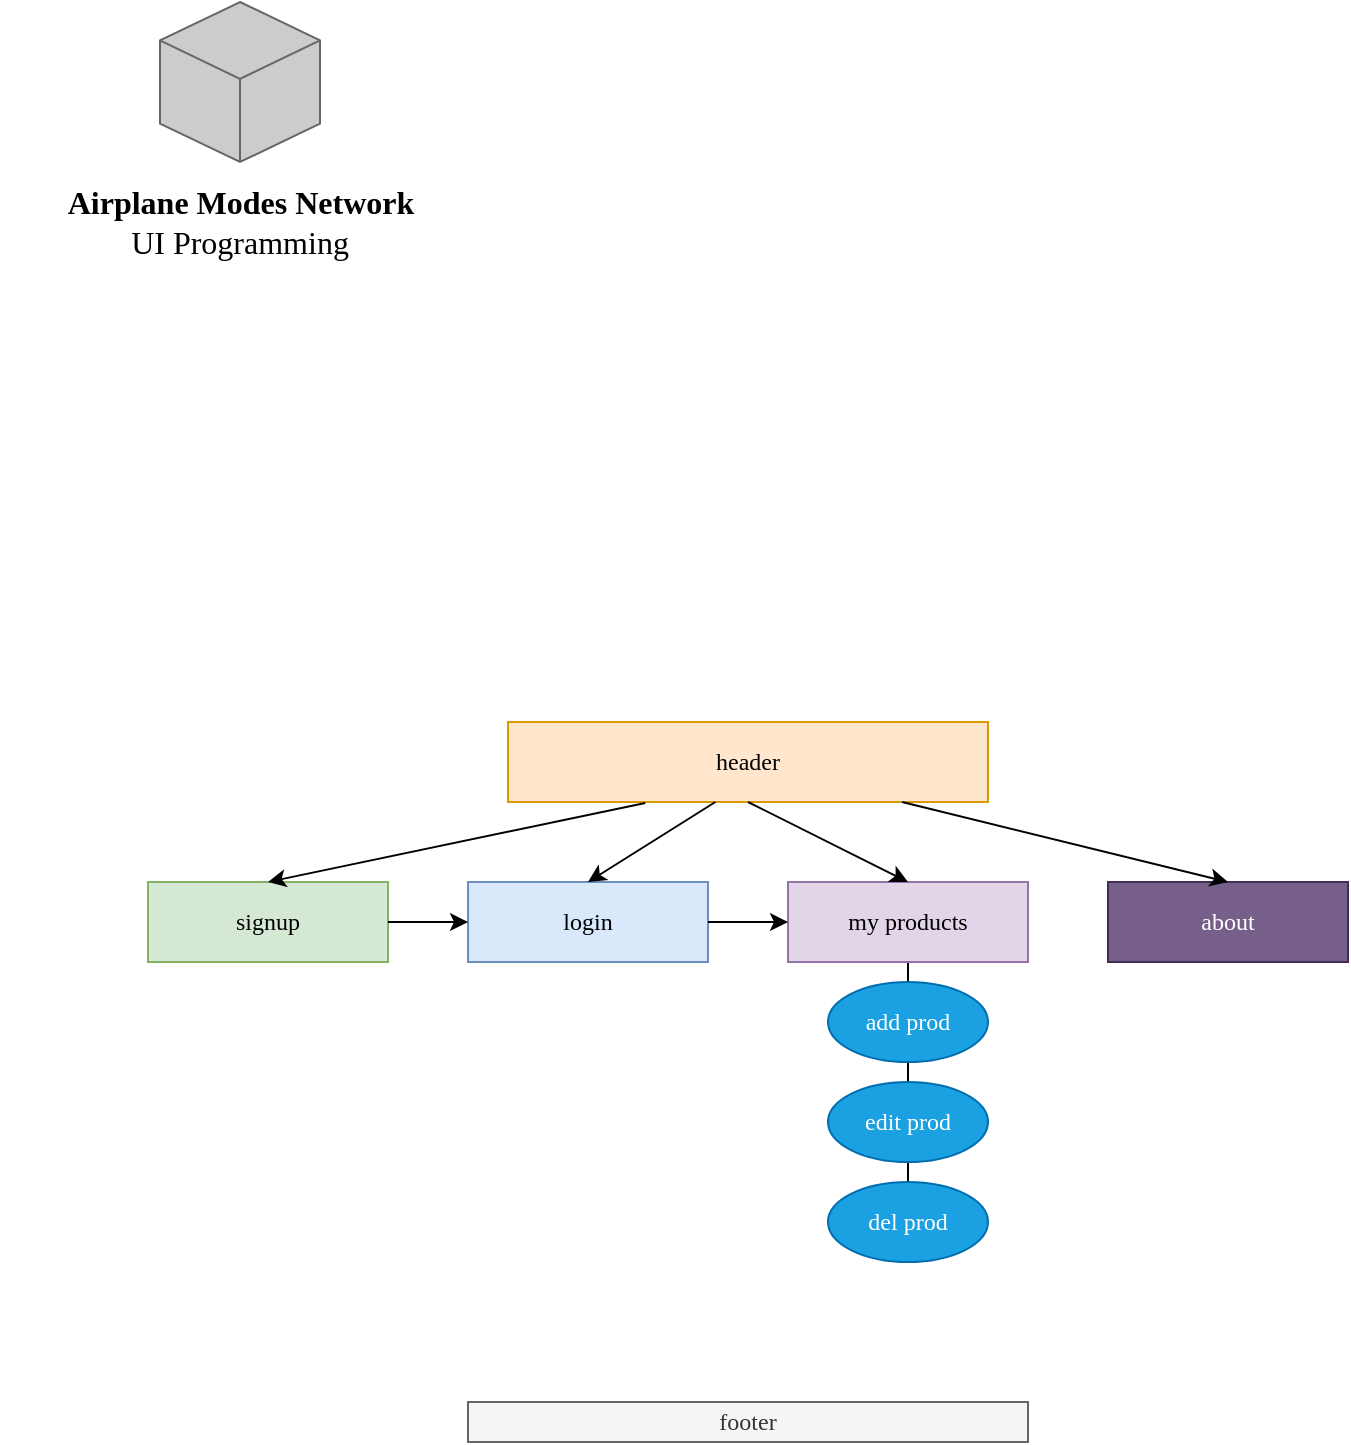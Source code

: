 <mxfile version="14.6.13" type="device"><diagram id="bVmHagoc_tDd0CF5SNT2" name="Page-1"><mxGraphModel dx="946" dy="634" grid="1" gridSize="10" guides="1" tooltips="1" connect="1" arrows="1" fold="1" page="1" pageScale="1" pageWidth="827" pageHeight="1169" math="0" shadow="0"><root><mxCell id="0"/><mxCell id="1" parent="0"/><mxCell id="C7AKGcM_3l_VxVjZ_Cte-17" value="" style="endArrow=none;html=1;strokeWidth=1;exitX=0.5;exitY=1;exitDx=0;exitDy=0;entryX=0.5;entryY=1;entryDx=0;entryDy=0;rounded=0;fontFamily=Ubuntu;fontSource=https%3A%2F%2Ffonts.googleapis.com%2Fcss%3Ffamily%3DUbuntu;" parent="1" source="C7AKGcM_3l_VxVjZ_Cte-15" target="C7AKGcM_3l_VxVjZ_Cte-12" edge="1"><mxGeometry width="50" height="50" relative="1" as="geometry"><mxPoint x="324" y="540" as="sourcePoint"/><mxPoint x="486" y="564" as="targetPoint"/><Array as="points"/></mxGeometry></mxCell><mxCell id="C7AKGcM_3l_VxVjZ_Cte-1" value="header" style="rounded=0;whiteSpace=wrap;html=1;fillColor=#ffe6cc;strokeColor=#d79b00;fontFamily=Ubuntu;fontSource=https%3A%2F%2Ffonts.googleapis.com%2Fcss%3Ffamily%3DUbuntu;" parent="1" vertex="1"><mxGeometry x="294" y="440" width="240" height="40" as="geometry"/></mxCell><mxCell id="C7AKGcM_3l_VxVjZ_Cte-2" value="signup" style="rounded=0;whiteSpace=wrap;html=1;fillColor=#d5e8d4;strokeColor=#82b366;fontFamily=Ubuntu;fontSource=https%3A%2F%2Ffonts.googleapis.com%2Fcss%3Ffamily%3DUbuntu;" parent="1" vertex="1"><mxGeometry x="114" y="520" width="120" height="40" as="geometry"/></mxCell><mxCell id="C7AKGcM_3l_VxVjZ_Cte-3" value="login" style="rounded=0;whiteSpace=wrap;html=1;fillColor=#dae8fc;strokeColor=#6c8ebf;fontFamily=Ubuntu;fontSource=https%3A%2F%2Ffonts.googleapis.com%2Fcss%3Ffamily%3DUbuntu;" parent="1" vertex="1"><mxGeometry x="274" y="520" width="120" height="40" as="geometry"/></mxCell><mxCell id="C7AKGcM_3l_VxVjZ_Cte-5" value="" style="endArrow=classic;html=1;entryX=0.5;entryY=0;entryDx=0;entryDy=0;exitX=0.286;exitY=1.013;exitDx=0;exitDy=0;exitPerimeter=0;fontFamily=Ubuntu;fontSource=https%3A%2F%2Ffonts.googleapis.com%2Fcss%3Ffamily%3DUbuntu;" parent="1" source="C7AKGcM_3l_VxVjZ_Cte-1" target="C7AKGcM_3l_VxVjZ_Cte-2" edge="1"><mxGeometry width="50" height="50" relative="1" as="geometry"><mxPoint x="404" y="500" as="sourcePoint"/><mxPoint x="454" y="450" as="targetPoint"/></mxGeometry></mxCell><mxCell id="C7AKGcM_3l_VxVjZ_Cte-6" value="" style="endArrow=classic;html=1;entryX=0;entryY=0.5;entryDx=0;entryDy=0;exitX=1;exitY=0.5;exitDx=0;exitDy=0;fontFamily=Ubuntu;fontSource=https%3A%2F%2Ffonts.googleapis.com%2Fcss%3Ffamily%3DUbuntu;" parent="1" source="C7AKGcM_3l_VxVjZ_Cte-2" target="C7AKGcM_3l_VxVjZ_Cte-3" edge="1"><mxGeometry width="50" height="50" relative="1" as="geometry"><mxPoint x="404" y="500" as="sourcePoint"/><mxPoint x="454" y="450" as="targetPoint"/></mxGeometry></mxCell><mxCell id="C7AKGcM_3l_VxVjZ_Cte-7" value="" style="endArrow=classic;html=1;exitX=0.432;exitY=1;exitDx=0;exitDy=0;exitPerimeter=0;entryX=0.5;entryY=0;entryDx=0;entryDy=0;fontFamily=Ubuntu;fontSource=https%3A%2F%2Ffonts.googleapis.com%2Fcss%3Ffamily%3DUbuntu;" parent="1" source="C7AKGcM_3l_VxVjZ_Cte-1" target="C7AKGcM_3l_VxVjZ_Cte-3" edge="1"><mxGeometry width="50" height="50" relative="1" as="geometry"><mxPoint x="404" y="500" as="sourcePoint"/><mxPoint x="454" y="450" as="targetPoint"/></mxGeometry></mxCell><mxCell id="C7AKGcM_3l_VxVjZ_Cte-12" value="my products" style="rounded=0;whiteSpace=wrap;html=1;fillColor=#e1d5e7;strokeColor=#9673a6;fontFamily=Ubuntu;fontSource=https%3A%2F%2Ffonts.googleapis.com%2Fcss%3Ffamily%3DUbuntu;" parent="1" vertex="1"><mxGeometry x="434" y="520" width="120" height="40" as="geometry"/></mxCell><mxCell id="C7AKGcM_3l_VxVjZ_Cte-13" value="about" style="rounded=0;whiteSpace=wrap;html=1;fillColor=#76608a;strokeColor=#432D57;fontColor=#ffffff;fontFamily=Ubuntu;fontSource=https%3A%2F%2Ffonts.googleapis.com%2Fcss%3Ffamily%3DUbuntu;" parent="1" vertex="1"><mxGeometry x="594" y="520" width="120" height="40" as="geometry"/></mxCell><mxCell id="C7AKGcM_3l_VxVjZ_Cte-14" value="add prod" style="ellipse;whiteSpace=wrap;html=1;fillColor=#1ba1e2;strokeColor=#006EAF;fontColor=#ffffff;fontFamily=Ubuntu;fontSource=https%3A%2F%2Ffonts.googleapis.com%2Fcss%3Ffamily%3DUbuntu;" parent="1" vertex="1"><mxGeometry x="454" y="570" width="80" height="40" as="geometry"/></mxCell><mxCell id="C7AKGcM_3l_VxVjZ_Cte-15" value="del prod" style="ellipse;whiteSpace=wrap;html=1;fillColor=#1ba1e2;strokeColor=#006EAF;fontColor=#ffffff;fontFamily=Ubuntu;fontSource=https%3A%2F%2Ffonts.googleapis.com%2Fcss%3Ffamily%3DUbuntu;" parent="1" vertex="1"><mxGeometry x="454" y="670" width="80" height="40" as="geometry"/></mxCell><mxCell id="C7AKGcM_3l_VxVjZ_Cte-16" value="edit prod" style="ellipse;whiteSpace=wrap;html=1;fillColor=#1ba1e2;strokeColor=#006EAF;fontColor=#ffffff;fontFamily=Ubuntu;fontSource=https%3A%2F%2Ffonts.googleapis.com%2Fcss%3Ffamily%3DUbuntu;" parent="1" vertex="1"><mxGeometry x="454" y="620" width="80" height="40" as="geometry"/></mxCell><mxCell id="C7AKGcM_3l_VxVjZ_Cte-19" value="" style="endArrow=classic;html=1;strokeColor=#000000;strokeWidth=1;entryX=0.5;entryY=0;entryDx=0;entryDy=0;exitX=0.5;exitY=1;exitDx=0;exitDy=0;fontFamily=Ubuntu;fontSource=https%3A%2F%2Ffonts.googleapis.com%2Fcss%3Ffamily%3DUbuntu;" parent="1" source="C7AKGcM_3l_VxVjZ_Cte-1" target="C7AKGcM_3l_VxVjZ_Cte-12" edge="1"><mxGeometry width="50" height="50" relative="1" as="geometry"><mxPoint x="324" y="540" as="sourcePoint"/><mxPoint x="374" y="490" as="targetPoint"/></mxGeometry></mxCell><mxCell id="C7AKGcM_3l_VxVjZ_Cte-20" value="" style="endArrow=classic;html=1;strokeColor=#000000;strokeWidth=1;entryX=0.5;entryY=0;entryDx=0;entryDy=0;exitX=0.821;exitY=1;exitDx=0;exitDy=0;exitPerimeter=0;fontFamily=Ubuntu;fontSource=https%3A%2F%2Ffonts.googleapis.com%2Fcss%3Ffamily%3DUbuntu;" parent="1" source="C7AKGcM_3l_VxVjZ_Cte-1" target="C7AKGcM_3l_VxVjZ_Cte-13" edge="1"><mxGeometry width="50" height="50" relative="1" as="geometry"><mxPoint x="324" y="540" as="sourcePoint"/><mxPoint x="374" y="490" as="targetPoint"/></mxGeometry></mxCell><mxCell id="WTOyUMp1hdGSk7IUHqSX-1" value="" style="html=1;whiteSpace=wrap;shape=isoCube2;backgroundOutline=1;isoAngle=15;fontStyle=0;strokeColor=#666666;fontColor=#333333;gradientDirection=east;fillColor=#CCCCCC;fontFamily=Ubuntu;fontSource=https%3A%2F%2Ffonts.googleapis.com%2Fcss%3Ffamily%3DUbuntu;" parent="1" vertex="1"><mxGeometry x="120" y="80" width="80" height="80" as="geometry"/></mxCell><mxCell id="WTOyUMp1hdGSk7IUHqSX-2" value="Airplane Modes Network" style="text;strokeColor=none;fillColor=none;html=1;fontSize=16;fontStyle=1;verticalAlign=middle;align=center;fontFamily=Ubuntu;fontSource=https%3A%2F%2Ffonts.googleapis.com%2Fcss%3Ffamily%3DUbuntu;" parent="1" vertex="1"><mxGeometry x="40" y="160" width="240" height="40" as="geometry"/></mxCell><mxCell id="WTOyUMp1hdGSk7IUHqSX-3" value="UI Programming" style="text;html=1;strokeColor=none;fillColor=none;align=center;verticalAlign=middle;whiteSpace=wrap;rounded=0;fontFamily=Ubuntu;fontSize=16;fontSource=https%3A%2F%2Ffonts.googleapis.com%2Fcss%3Ffamily%3DUbuntu;" parent="1" vertex="1"><mxGeometry x="80" y="190" width="160" height="20" as="geometry"/></mxCell><mxCell id="b5mWAtnqsa9WSZ9efFW1-1" value="" style="endArrow=classic;html=1;fontFamily=Ubuntu;fontSource=https%3A%2F%2Ffonts.googleapis.com%2Fcss%3Ffamily%3DUbuntu;entryX=0;entryY=0.5;entryDx=0;entryDy=0;exitX=1;exitY=0.5;exitDx=0;exitDy=0;" edge="1" parent="1" source="C7AKGcM_3l_VxVjZ_Cte-3" target="C7AKGcM_3l_VxVjZ_Cte-12"><mxGeometry width="50" height="50" relative="1" as="geometry"><mxPoint x="384" y="620" as="sourcePoint"/><mxPoint x="434" y="570" as="targetPoint"/></mxGeometry></mxCell><mxCell id="b5mWAtnqsa9WSZ9efFW1-3" value="footer" style="rounded=0;whiteSpace=wrap;html=1;fillColor=#f5f5f5;strokeColor=#666666;fontFamily=Ubuntu;fontSource=https%3A%2F%2Ffonts.googleapis.com%2Fcss%3Ffamily%3DUbuntu;fontColor=#333333;" vertex="1" parent="1"><mxGeometry x="274" y="780" width="280" height="20" as="geometry"/></mxCell></root></mxGraphModel></diagram></mxfile>